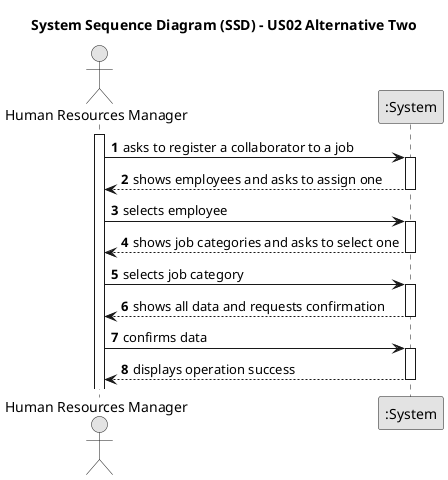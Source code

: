 @startuml
skinparam monochrome true
skinparam packageStyle rectangle
skinparam shadowing false

title System Sequence Diagram (SSD) - US02 Alternative Two

autonumber

actor "Human Resources Manager" as HRM
participant ":System" as System

activate HRM

    HRM -> System : asks to register a collaborator to a job
    activate System

        System --> HRM : shows employees and asks to assign one
    deactivate System

    HRM -> System : selects employee
    activate System

        System --> HRM : shows job categories and asks to select one
    deactivate System

    HRM -> System : selects job category
    activate System

        System --> HRM : shows all data and requests confirmation
    deactivate System

    HRM -> System : confirms data
    activate System

        System --> HRM : displays operation success
    deactivate System
@enduml
